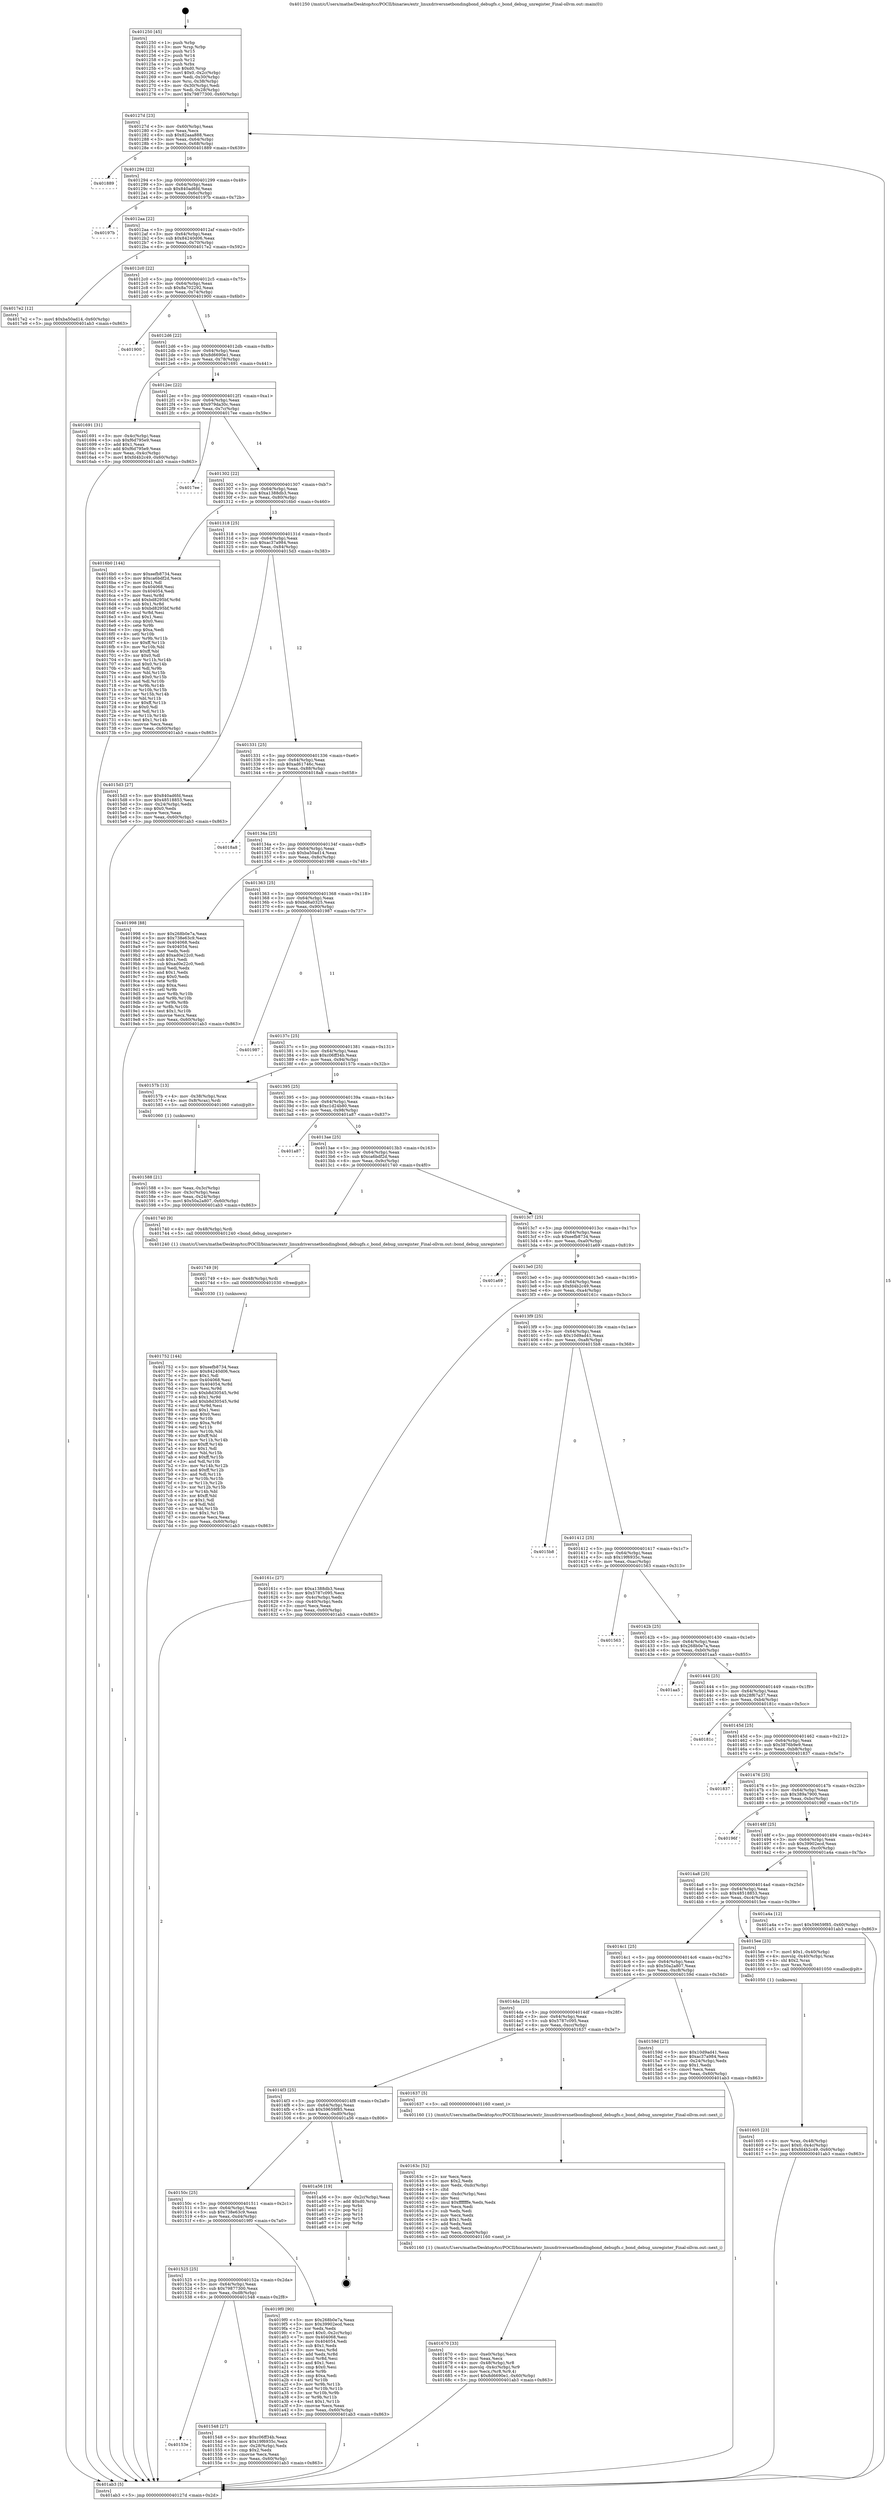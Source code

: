 digraph "0x401250" {
  label = "0x401250 (/mnt/c/Users/mathe/Desktop/tcc/POCII/binaries/extr_linuxdriversnetbondingbond_debugfs.c_bond_debug_unregister_Final-ollvm.out::main(0))"
  labelloc = "t"
  node[shape=record]

  Entry [label="",width=0.3,height=0.3,shape=circle,fillcolor=black,style=filled]
  "0x40127d" [label="{
     0x40127d [23]\l
     | [instrs]\l
     &nbsp;&nbsp;0x40127d \<+3\>: mov -0x60(%rbp),%eax\l
     &nbsp;&nbsp;0x401280 \<+2\>: mov %eax,%ecx\l
     &nbsp;&nbsp;0x401282 \<+6\>: sub $0x82aaa888,%ecx\l
     &nbsp;&nbsp;0x401288 \<+3\>: mov %eax,-0x64(%rbp)\l
     &nbsp;&nbsp;0x40128b \<+3\>: mov %ecx,-0x68(%rbp)\l
     &nbsp;&nbsp;0x40128e \<+6\>: je 0000000000401889 \<main+0x639\>\l
  }"]
  "0x401889" [label="{
     0x401889\l
  }", style=dashed]
  "0x401294" [label="{
     0x401294 [22]\l
     | [instrs]\l
     &nbsp;&nbsp;0x401294 \<+5\>: jmp 0000000000401299 \<main+0x49\>\l
     &nbsp;&nbsp;0x401299 \<+3\>: mov -0x64(%rbp),%eax\l
     &nbsp;&nbsp;0x40129c \<+5\>: sub $0x840ad6fd,%eax\l
     &nbsp;&nbsp;0x4012a1 \<+3\>: mov %eax,-0x6c(%rbp)\l
     &nbsp;&nbsp;0x4012a4 \<+6\>: je 000000000040197b \<main+0x72b\>\l
  }"]
  Exit [label="",width=0.3,height=0.3,shape=circle,fillcolor=black,style=filled,peripheries=2]
  "0x40197b" [label="{
     0x40197b\l
  }", style=dashed]
  "0x4012aa" [label="{
     0x4012aa [22]\l
     | [instrs]\l
     &nbsp;&nbsp;0x4012aa \<+5\>: jmp 00000000004012af \<main+0x5f\>\l
     &nbsp;&nbsp;0x4012af \<+3\>: mov -0x64(%rbp),%eax\l
     &nbsp;&nbsp;0x4012b2 \<+5\>: sub $0x84240d06,%eax\l
     &nbsp;&nbsp;0x4012b7 \<+3\>: mov %eax,-0x70(%rbp)\l
     &nbsp;&nbsp;0x4012ba \<+6\>: je 00000000004017e2 \<main+0x592\>\l
  }"]
  "0x401752" [label="{
     0x401752 [144]\l
     | [instrs]\l
     &nbsp;&nbsp;0x401752 \<+5\>: mov $0xeefb8734,%eax\l
     &nbsp;&nbsp;0x401757 \<+5\>: mov $0x84240d06,%ecx\l
     &nbsp;&nbsp;0x40175c \<+2\>: mov $0x1,%dl\l
     &nbsp;&nbsp;0x40175e \<+7\>: mov 0x404068,%esi\l
     &nbsp;&nbsp;0x401765 \<+8\>: mov 0x404054,%r8d\l
     &nbsp;&nbsp;0x40176d \<+3\>: mov %esi,%r9d\l
     &nbsp;&nbsp;0x401770 \<+7\>: sub $0xb8d30545,%r9d\l
     &nbsp;&nbsp;0x401777 \<+4\>: sub $0x1,%r9d\l
     &nbsp;&nbsp;0x40177b \<+7\>: add $0xb8d30545,%r9d\l
     &nbsp;&nbsp;0x401782 \<+4\>: imul %r9d,%esi\l
     &nbsp;&nbsp;0x401786 \<+3\>: and $0x1,%esi\l
     &nbsp;&nbsp;0x401789 \<+3\>: cmp $0x0,%esi\l
     &nbsp;&nbsp;0x40178c \<+4\>: sete %r10b\l
     &nbsp;&nbsp;0x401790 \<+4\>: cmp $0xa,%r8d\l
     &nbsp;&nbsp;0x401794 \<+4\>: setl %r11b\l
     &nbsp;&nbsp;0x401798 \<+3\>: mov %r10b,%bl\l
     &nbsp;&nbsp;0x40179b \<+3\>: xor $0xff,%bl\l
     &nbsp;&nbsp;0x40179e \<+3\>: mov %r11b,%r14b\l
     &nbsp;&nbsp;0x4017a1 \<+4\>: xor $0xff,%r14b\l
     &nbsp;&nbsp;0x4017a5 \<+3\>: xor $0x1,%dl\l
     &nbsp;&nbsp;0x4017a8 \<+3\>: mov %bl,%r15b\l
     &nbsp;&nbsp;0x4017ab \<+4\>: and $0xff,%r15b\l
     &nbsp;&nbsp;0x4017af \<+3\>: and %dl,%r10b\l
     &nbsp;&nbsp;0x4017b2 \<+3\>: mov %r14b,%r12b\l
     &nbsp;&nbsp;0x4017b5 \<+4\>: and $0xff,%r12b\l
     &nbsp;&nbsp;0x4017b9 \<+3\>: and %dl,%r11b\l
     &nbsp;&nbsp;0x4017bc \<+3\>: or %r10b,%r15b\l
     &nbsp;&nbsp;0x4017bf \<+3\>: or %r11b,%r12b\l
     &nbsp;&nbsp;0x4017c2 \<+3\>: xor %r12b,%r15b\l
     &nbsp;&nbsp;0x4017c5 \<+3\>: or %r14b,%bl\l
     &nbsp;&nbsp;0x4017c8 \<+3\>: xor $0xff,%bl\l
     &nbsp;&nbsp;0x4017cb \<+3\>: or $0x1,%dl\l
     &nbsp;&nbsp;0x4017ce \<+2\>: and %dl,%bl\l
     &nbsp;&nbsp;0x4017d0 \<+3\>: or %bl,%r15b\l
     &nbsp;&nbsp;0x4017d3 \<+4\>: test $0x1,%r15b\l
     &nbsp;&nbsp;0x4017d7 \<+3\>: cmovne %ecx,%eax\l
     &nbsp;&nbsp;0x4017da \<+3\>: mov %eax,-0x60(%rbp)\l
     &nbsp;&nbsp;0x4017dd \<+5\>: jmp 0000000000401ab3 \<main+0x863\>\l
  }"]
  "0x4017e2" [label="{
     0x4017e2 [12]\l
     | [instrs]\l
     &nbsp;&nbsp;0x4017e2 \<+7\>: movl $0xba50ad14,-0x60(%rbp)\l
     &nbsp;&nbsp;0x4017e9 \<+5\>: jmp 0000000000401ab3 \<main+0x863\>\l
  }"]
  "0x4012c0" [label="{
     0x4012c0 [22]\l
     | [instrs]\l
     &nbsp;&nbsp;0x4012c0 \<+5\>: jmp 00000000004012c5 \<main+0x75\>\l
     &nbsp;&nbsp;0x4012c5 \<+3\>: mov -0x64(%rbp),%eax\l
     &nbsp;&nbsp;0x4012c8 \<+5\>: sub $0x8a702292,%eax\l
     &nbsp;&nbsp;0x4012cd \<+3\>: mov %eax,-0x74(%rbp)\l
     &nbsp;&nbsp;0x4012d0 \<+6\>: je 0000000000401900 \<main+0x6b0\>\l
  }"]
  "0x401749" [label="{
     0x401749 [9]\l
     | [instrs]\l
     &nbsp;&nbsp;0x401749 \<+4\>: mov -0x48(%rbp),%rdi\l
     &nbsp;&nbsp;0x40174d \<+5\>: call 0000000000401030 \<free@plt\>\l
     | [calls]\l
     &nbsp;&nbsp;0x401030 \{1\} (unknown)\l
  }"]
  "0x401900" [label="{
     0x401900\l
  }", style=dashed]
  "0x4012d6" [label="{
     0x4012d6 [22]\l
     | [instrs]\l
     &nbsp;&nbsp;0x4012d6 \<+5\>: jmp 00000000004012db \<main+0x8b\>\l
     &nbsp;&nbsp;0x4012db \<+3\>: mov -0x64(%rbp),%eax\l
     &nbsp;&nbsp;0x4012de \<+5\>: sub $0x8d6690e1,%eax\l
     &nbsp;&nbsp;0x4012e3 \<+3\>: mov %eax,-0x78(%rbp)\l
     &nbsp;&nbsp;0x4012e6 \<+6\>: je 0000000000401691 \<main+0x441\>\l
  }"]
  "0x401670" [label="{
     0x401670 [33]\l
     | [instrs]\l
     &nbsp;&nbsp;0x401670 \<+6\>: mov -0xe0(%rbp),%ecx\l
     &nbsp;&nbsp;0x401676 \<+3\>: imul %eax,%ecx\l
     &nbsp;&nbsp;0x401679 \<+4\>: mov -0x48(%rbp),%r8\l
     &nbsp;&nbsp;0x40167d \<+4\>: movslq -0x4c(%rbp),%r9\l
     &nbsp;&nbsp;0x401681 \<+4\>: mov %ecx,(%r8,%r9,4)\l
     &nbsp;&nbsp;0x401685 \<+7\>: movl $0x8d6690e1,-0x60(%rbp)\l
     &nbsp;&nbsp;0x40168c \<+5\>: jmp 0000000000401ab3 \<main+0x863\>\l
  }"]
  "0x401691" [label="{
     0x401691 [31]\l
     | [instrs]\l
     &nbsp;&nbsp;0x401691 \<+3\>: mov -0x4c(%rbp),%eax\l
     &nbsp;&nbsp;0x401694 \<+5\>: sub $0xf6d795e9,%eax\l
     &nbsp;&nbsp;0x401699 \<+3\>: add $0x1,%eax\l
     &nbsp;&nbsp;0x40169c \<+5\>: add $0xf6d795e9,%eax\l
     &nbsp;&nbsp;0x4016a1 \<+3\>: mov %eax,-0x4c(%rbp)\l
     &nbsp;&nbsp;0x4016a4 \<+7\>: movl $0xfd4b2c49,-0x60(%rbp)\l
     &nbsp;&nbsp;0x4016ab \<+5\>: jmp 0000000000401ab3 \<main+0x863\>\l
  }"]
  "0x4012ec" [label="{
     0x4012ec [22]\l
     | [instrs]\l
     &nbsp;&nbsp;0x4012ec \<+5\>: jmp 00000000004012f1 \<main+0xa1\>\l
     &nbsp;&nbsp;0x4012f1 \<+3\>: mov -0x64(%rbp),%eax\l
     &nbsp;&nbsp;0x4012f4 \<+5\>: sub $0x979da30c,%eax\l
     &nbsp;&nbsp;0x4012f9 \<+3\>: mov %eax,-0x7c(%rbp)\l
     &nbsp;&nbsp;0x4012fc \<+6\>: je 00000000004017ee \<main+0x59e\>\l
  }"]
  "0x40163c" [label="{
     0x40163c [52]\l
     | [instrs]\l
     &nbsp;&nbsp;0x40163c \<+2\>: xor %ecx,%ecx\l
     &nbsp;&nbsp;0x40163e \<+5\>: mov $0x2,%edx\l
     &nbsp;&nbsp;0x401643 \<+6\>: mov %edx,-0xdc(%rbp)\l
     &nbsp;&nbsp;0x401649 \<+1\>: cltd\l
     &nbsp;&nbsp;0x40164a \<+6\>: mov -0xdc(%rbp),%esi\l
     &nbsp;&nbsp;0x401650 \<+2\>: idiv %esi\l
     &nbsp;&nbsp;0x401652 \<+6\>: imul $0xfffffffe,%edx,%edx\l
     &nbsp;&nbsp;0x401658 \<+2\>: mov %ecx,%edi\l
     &nbsp;&nbsp;0x40165a \<+2\>: sub %edx,%edi\l
     &nbsp;&nbsp;0x40165c \<+2\>: mov %ecx,%edx\l
     &nbsp;&nbsp;0x40165e \<+3\>: sub $0x1,%edx\l
     &nbsp;&nbsp;0x401661 \<+2\>: add %edx,%edi\l
     &nbsp;&nbsp;0x401663 \<+2\>: sub %edi,%ecx\l
     &nbsp;&nbsp;0x401665 \<+6\>: mov %ecx,-0xe0(%rbp)\l
     &nbsp;&nbsp;0x40166b \<+5\>: call 0000000000401160 \<next_i\>\l
     | [calls]\l
     &nbsp;&nbsp;0x401160 \{1\} (/mnt/c/Users/mathe/Desktop/tcc/POCII/binaries/extr_linuxdriversnetbondingbond_debugfs.c_bond_debug_unregister_Final-ollvm.out::next_i)\l
  }"]
  "0x4017ee" [label="{
     0x4017ee\l
  }", style=dashed]
  "0x401302" [label="{
     0x401302 [22]\l
     | [instrs]\l
     &nbsp;&nbsp;0x401302 \<+5\>: jmp 0000000000401307 \<main+0xb7\>\l
     &nbsp;&nbsp;0x401307 \<+3\>: mov -0x64(%rbp),%eax\l
     &nbsp;&nbsp;0x40130a \<+5\>: sub $0xa1388db3,%eax\l
     &nbsp;&nbsp;0x40130f \<+3\>: mov %eax,-0x80(%rbp)\l
     &nbsp;&nbsp;0x401312 \<+6\>: je 00000000004016b0 \<main+0x460\>\l
  }"]
  "0x401605" [label="{
     0x401605 [23]\l
     | [instrs]\l
     &nbsp;&nbsp;0x401605 \<+4\>: mov %rax,-0x48(%rbp)\l
     &nbsp;&nbsp;0x401609 \<+7\>: movl $0x0,-0x4c(%rbp)\l
     &nbsp;&nbsp;0x401610 \<+7\>: movl $0xfd4b2c49,-0x60(%rbp)\l
     &nbsp;&nbsp;0x401617 \<+5\>: jmp 0000000000401ab3 \<main+0x863\>\l
  }"]
  "0x4016b0" [label="{
     0x4016b0 [144]\l
     | [instrs]\l
     &nbsp;&nbsp;0x4016b0 \<+5\>: mov $0xeefb8734,%eax\l
     &nbsp;&nbsp;0x4016b5 \<+5\>: mov $0xca6bdf2d,%ecx\l
     &nbsp;&nbsp;0x4016ba \<+2\>: mov $0x1,%dl\l
     &nbsp;&nbsp;0x4016bc \<+7\>: mov 0x404068,%esi\l
     &nbsp;&nbsp;0x4016c3 \<+7\>: mov 0x404054,%edi\l
     &nbsp;&nbsp;0x4016ca \<+3\>: mov %esi,%r8d\l
     &nbsp;&nbsp;0x4016cd \<+7\>: add $0xbd8295bf,%r8d\l
     &nbsp;&nbsp;0x4016d4 \<+4\>: sub $0x1,%r8d\l
     &nbsp;&nbsp;0x4016d8 \<+7\>: sub $0xbd8295bf,%r8d\l
     &nbsp;&nbsp;0x4016df \<+4\>: imul %r8d,%esi\l
     &nbsp;&nbsp;0x4016e3 \<+3\>: and $0x1,%esi\l
     &nbsp;&nbsp;0x4016e6 \<+3\>: cmp $0x0,%esi\l
     &nbsp;&nbsp;0x4016e9 \<+4\>: sete %r9b\l
     &nbsp;&nbsp;0x4016ed \<+3\>: cmp $0xa,%edi\l
     &nbsp;&nbsp;0x4016f0 \<+4\>: setl %r10b\l
     &nbsp;&nbsp;0x4016f4 \<+3\>: mov %r9b,%r11b\l
     &nbsp;&nbsp;0x4016f7 \<+4\>: xor $0xff,%r11b\l
     &nbsp;&nbsp;0x4016fb \<+3\>: mov %r10b,%bl\l
     &nbsp;&nbsp;0x4016fe \<+3\>: xor $0xff,%bl\l
     &nbsp;&nbsp;0x401701 \<+3\>: xor $0x0,%dl\l
     &nbsp;&nbsp;0x401704 \<+3\>: mov %r11b,%r14b\l
     &nbsp;&nbsp;0x401707 \<+4\>: and $0x0,%r14b\l
     &nbsp;&nbsp;0x40170b \<+3\>: and %dl,%r9b\l
     &nbsp;&nbsp;0x40170e \<+3\>: mov %bl,%r15b\l
     &nbsp;&nbsp;0x401711 \<+4\>: and $0x0,%r15b\l
     &nbsp;&nbsp;0x401715 \<+3\>: and %dl,%r10b\l
     &nbsp;&nbsp;0x401718 \<+3\>: or %r9b,%r14b\l
     &nbsp;&nbsp;0x40171b \<+3\>: or %r10b,%r15b\l
     &nbsp;&nbsp;0x40171e \<+3\>: xor %r15b,%r14b\l
     &nbsp;&nbsp;0x401721 \<+3\>: or %bl,%r11b\l
     &nbsp;&nbsp;0x401724 \<+4\>: xor $0xff,%r11b\l
     &nbsp;&nbsp;0x401728 \<+3\>: or $0x0,%dl\l
     &nbsp;&nbsp;0x40172b \<+3\>: and %dl,%r11b\l
     &nbsp;&nbsp;0x40172e \<+3\>: or %r11b,%r14b\l
     &nbsp;&nbsp;0x401731 \<+4\>: test $0x1,%r14b\l
     &nbsp;&nbsp;0x401735 \<+3\>: cmovne %ecx,%eax\l
     &nbsp;&nbsp;0x401738 \<+3\>: mov %eax,-0x60(%rbp)\l
     &nbsp;&nbsp;0x40173b \<+5\>: jmp 0000000000401ab3 \<main+0x863\>\l
  }"]
  "0x401318" [label="{
     0x401318 [25]\l
     | [instrs]\l
     &nbsp;&nbsp;0x401318 \<+5\>: jmp 000000000040131d \<main+0xcd\>\l
     &nbsp;&nbsp;0x40131d \<+3\>: mov -0x64(%rbp),%eax\l
     &nbsp;&nbsp;0x401320 \<+5\>: sub $0xac37a984,%eax\l
     &nbsp;&nbsp;0x401325 \<+6\>: mov %eax,-0x84(%rbp)\l
     &nbsp;&nbsp;0x40132b \<+6\>: je 00000000004015d3 \<main+0x383\>\l
  }"]
  "0x401588" [label="{
     0x401588 [21]\l
     | [instrs]\l
     &nbsp;&nbsp;0x401588 \<+3\>: mov %eax,-0x3c(%rbp)\l
     &nbsp;&nbsp;0x40158b \<+3\>: mov -0x3c(%rbp),%eax\l
     &nbsp;&nbsp;0x40158e \<+3\>: mov %eax,-0x24(%rbp)\l
     &nbsp;&nbsp;0x401591 \<+7\>: movl $0x50a2a807,-0x60(%rbp)\l
     &nbsp;&nbsp;0x401598 \<+5\>: jmp 0000000000401ab3 \<main+0x863\>\l
  }"]
  "0x4015d3" [label="{
     0x4015d3 [27]\l
     | [instrs]\l
     &nbsp;&nbsp;0x4015d3 \<+5\>: mov $0x840ad6fd,%eax\l
     &nbsp;&nbsp;0x4015d8 \<+5\>: mov $0x48518853,%ecx\l
     &nbsp;&nbsp;0x4015dd \<+3\>: mov -0x24(%rbp),%edx\l
     &nbsp;&nbsp;0x4015e0 \<+3\>: cmp $0x0,%edx\l
     &nbsp;&nbsp;0x4015e3 \<+3\>: cmove %ecx,%eax\l
     &nbsp;&nbsp;0x4015e6 \<+3\>: mov %eax,-0x60(%rbp)\l
     &nbsp;&nbsp;0x4015e9 \<+5\>: jmp 0000000000401ab3 \<main+0x863\>\l
  }"]
  "0x401331" [label="{
     0x401331 [25]\l
     | [instrs]\l
     &nbsp;&nbsp;0x401331 \<+5\>: jmp 0000000000401336 \<main+0xe6\>\l
     &nbsp;&nbsp;0x401336 \<+3\>: mov -0x64(%rbp),%eax\l
     &nbsp;&nbsp;0x401339 \<+5\>: sub $0xad61746c,%eax\l
     &nbsp;&nbsp;0x40133e \<+6\>: mov %eax,-0x88(%rbp)\l
     &nbsp;&nbsp;0x401344 \<+6\>: je 00000000004018a8 \<main+0x658\>\l
  }"]
  "0x401250" [label="{
     0x401250 [45]\l
     | [instrs]\l
     &nbsp;&nbsp;0x401250 \<+1\>: push %rbp\l
     &nbsp;&nbsp;0x401251 \<+3\>: mov %rsp,%rbp\l
     &nbsp;&nbsp;0x401254 \<+2\>: push %r15\l
     &nbsp;&nbsp;0x401256 \<+2\>: push %r14\l
     &nbsp;&nbsp;0x401258 \<+2\>: push %r12\l
     &nbsp;&nbsp;0x40125a \<+1\>: push %rbx\l
     &nbsp;&nbsp;0x40125b \<+7\>: sub $0xd0,%rsp\l
     &nbsp;&nbsp;0x401262 \<+7\>: movl $0x0,-0x2c(%rbp)\l
     &nbsp;&nbsp;0x401269 \<+3\>: mov %edi,-0x30(%rbp)\l
     &nbsp;&nbsp;0x40126c \<+4\>: mov %rsi,-0x38(%rbp)\l
     &nbsp;&nbsp;0x401270 \<+3\>: mov -0x30(%rbp),%edi\l
     &nbsp;&nbsp;0x401273 \<+3\>: mov %edi,-0x28(%rbp)\l
     &nbsp;&nbsp;0x401276 \<+7\>: movl $0x79877300,-0x60(%rbp)\l
  }"]
  "0x4018a8" [label="{
     0x4018a8\l
  }", style=dashed]
  "0x40134a" [label="{
     0x40134a [25]\l
     | [instrs]\l
     &nbsp;&nbsp;0x40134a \<+5\>: jmp 000000000040134f \<main+0xff\>\l
     &nbsp;&nbsp;0x40134f \<+3\>: mov -0x64(%rbp),%eax\l
     &nbsp;&nbsp;0x401352 \<+5\>: sub $0xba50ad14,%eax\l
     &nbsp;&nbsp;0x401357 \<+6\>: mov %eax,-0x8c(%rbp)\l
     &nbsp;&nbsp;0x40135d \<+6\>: je 0000000000401998 \<main+0x748\>\l
  }"]
  "0x401ab3" [label="{
     0x401ab3 [5]\l
     | [instrs]\l
     &nbsp;&nbsp;0x401ab3 \<+5\>: jmp 000000000040127d \<main+0x2d\>\l
  }"]
  "0x401998" [label="{
     0x401998 [88]\l
     | [instrs]\l
     &nbsp;&nbsp;0x401998 \<+5\>: mov $0x268b0e7a,%eax\l
     &nbsp;&nbsp;0x40199d \<+5\>: mov $0x738e63c9,%ecx\l
     &nbsp;&nbsp;0x4019a2 \<+7\>: mov 0x404068,%edx\l
     &nbsp;&nbsp;0x4019a9 \<+7\>: mov 0x404054,%esi\l
     &nbsp;&nbsp;0x4019b0 \<+2\>: mov %edx,%edi\l
     &nbsp;&nbsp;0x4019b2 \<+6\>: add $0xad0e22c0,%edi\l
     &nbsp;&nbsp;0x4019b8 \<+3\>: sub $0x1,%edi\l
     &nbsp;&nbsp;0x4019bb \<+6\>: sub $0xad0e22c0,%edi\l
     &nbsp;&nbsp;0x4019c1 \<+3\>: imul %edi,%edx\l
     &nbsp;&nbsp;0x4019c4 \<+3\>: and $0x1,%edx\l
     &nbsp;&nbsp;0x4019c7 \<+3\>: cmp $0x0,%edx\l
     &nbsp;&nbsp;0x4019ca \<+4\>: sete %r8b\l
     &nbsp;&nbsp;0x4019ce \<+3\>: cmp $0xa,%esi\l
     &nbsp;&nbsp;0x4019d1 \<+4\>: setl %r9b\l
     &nbsp;&nbsp;0x4019d5 \<+3\>: mov %r8b,%r10b\l
     &nbsp;&nbsp;0x4019d8 \<+3\>: and %r9b,%r10b\l
     &nbsp;&nbsp;0x4019db \<+3\>: xor %r9b,%r8b\l
     &nbsp;&nbsp;0x4019de \<+3\>: or %r8b,%r10b\l
     &nbsp;&nbsp;0x4019e1 \<+4\>: test $0x1,%r10b\l
     &nbsp;&nbsp;0x4019e5 \<+3\>: cmovne %ecx,%eax\l
     &nbsp;&nbsp;0x4019e8 \<+3\>: mov %eax,-0x60(%rbp)\l
     &nbsp;&nbsp;0x4019eb \<+5\>: jmp 0000000000401ab3 \<main+0x863\>\l
  }"]
  "0x401363" [label="{
     0x401363 [25]\l
     | [instrs]\l
     &nbsp;&nbsp;0x401363 \<+5\>: jmp 0000000000401368 \<main+0x118\>\l
     &nbsp;&nbsp;0x401368 \<+3\>: mov -0x64(%rbp),%eax\l
     &nbsp;&nbsp;0x40136b \<+5\>: sub $0xbd6a0325,%eax\l
     &nbsp;&nbsp;0x401370 \<+6\>: mov %eax,-0x90(%rbp)\l
     &nbsp;&nbsp;0x401376 \<+6\>: je 0000000000401987 \<main+0x737\>\l
  }"]
  "0x40153e" [label="{
     0x40153e\l
  }", style=dashed]
  "0x401987" [label="{
     0x401987\l
  }", style=dashed]
  "0x40137c" [label="{
     0x40137c [25]\l
     | [instrs]\l
     &nbsp;&nbsp;0x40137c \<+5\>: jmp 0000000000401381 \<main+0x131\>\l
     &nbsp;&nbsp;0x401381 \<+3\>: mov -0x64(%rbp),%eax\l
     &nbsp;&nbsp;0x401384 \<+5\>: sub $0xc06ff34b,%eax\l
     &nbsp;&nbsp;0x401389 \<+6\>: mov %eax,-0x94(%rbp)\l
     &nbsp;&nbsp;0x40138f \<+6\>: je 000000000040157b \<main+0x32b\>\l
  }"]
  "0x401548" [label="{
     0x401548 [27]\l
     | [instrs]\l
     &nbsp;&nbsp;0x401548 \<+5\>: mov $0xc06ff34b,%eax\l
     &nbsp;&nbsp;0x40154d \<+5\>: mov $0x19f6935c,%ecx\l
     &nbsp;&nbsp;0x401552 \<+3\>: mov -0x28(%rbp),%edx\l
     &nbsp;&nbsp;0x401555 \<+3\>: cmp $0x2,%edx\l
     &nbsp;&nbsp;0x401558 \<+3\>: cmovne %ecx,%eax\l
     &nbsp;&nbsp;0x40155b \<+3\>: mov %eax,-0x60(%rbp)\l
     &nbsp;&nbsp;0x40155e \<+5\>: jmp 0000000000401ab3 \<main+0x863\>\l
  }"]
  "0x40157b" [label="{
     0x40157b [13]\l
     | [instrs]\l
     &nbsp;&nbsp;0x40157b \<+4\>: mov -0x38(%rbp),%rax\l
     &nbsp;&nbsp;0x40157f \<+4\>: mov 0x8(%rax),%rdi\l
     &nbsp;&nbsp;0x401583 \<+5\>: call 0000000000401060 \<atoi@plt\>\l
     | [calls]\l
     &nbsp;&nbsp;0x401060 \{1\} (unknown)\l
  }"]
  "0x401395" [label="{
     0x401395 [25]\l
     | [instrs]\l
     &nbsp;&nbsp;0x401395 \<+5\>: jmp 000000000040139a \<main+0x14a\>\l
     &nbsp;&nbsp;0x40139a \<+3\>: mov -0x64(%rbp),%eax\l
     &nbsp;&nbsp;0x40139d \<+5\>: sub $0xc1d24b80,%eax\l
     &nbsp;&nbsp;0x4013a2 \<+6\>: mov %eax,-0x98(%rbp)\l
     &nbsp;&nbsp;0x4013a8 \<+6\>: je 0000000000401a87 \<main+0x837\>\l
  }"]
  "0x401525" [label="{
     0x401525 [25]\l
     | [instrs]\l
     &nbsp;&nbsp;0x401525 \<+5\>: jmp 000000000040152a \<main+0x2da\>\l
     &nbsp;&nbsp;0x40152a \<+3\>: mov -0x64(%rbp),%eax\l
     &nbsp;&nbsp;0x40152d \<+5\>: sub $0x79877300,%eax\l
     &nbsp;&nbsp;0x401532 \<+6\>: mov %eax,-0xd8(%rbp)\l
     &nbsp;&nbsp;0x401538 \<+6\>: je 0000000000401548 \<main+0x2f8\>\l
  }"]
  "0x401a87" [label="{
     0x401a87\l
  }", style=dashed]
  "0x4013ae" [label="{
     0x4013ae [25]\l
     | [instrs]\l
     &nbsp;&nbsp;0x4013ae \<+5\>: jmp 00000000004013b3 \<main+0x163\>\l
     &nbsp;&nbsp;0x4013b3 \<+3\>: mov -0x64(%rbp),%eax\l
     &nbsp;&nbsp;0x4013b6 \<+5\>: sub $0xca6bdf2d,%eax\l
     &nbsp;&nbsp;0x4013bb \<+6\>: mov %eax,-0x9c(%rbp)\l
     &nbsp;&nbsp;0x4013c1 \<+6\>: je 0000000000401740 \<main+0x4f0\>\l
  }"]
  "0x4019f0" [label="{
     0x4019f0 [90]\l
     | [instrs]\l
     &nbsp;&nbsp;0x4019f0 \<+5\>: mov $0x268b0e7a,%eax\l
     &nbsp;&nbsp;0x4019f5 \<+5\>: mov $0x39902ecd,%ecx\l
     &nbsp;&nbsp;0x4019fa \<+2\>: xor %edx,%edx\l
     &nbsp;&nbsp;0x4019fc \<+7\>: movl $0x0,-0x2c(%rbp)\l
     &nbsp;&nbsp;0x401a03 \<+7\>: mov 0x404068,%esi\l
     &nbsp;&nbsp;0x401a0a \<+7\>: mov 0x404054,%edi\l
     &nbsp;&nbsp;0x401a11 \<+3\>: sub $0x1,%edx\l
     &nbsp;&nbsp;0x401a14 \<+3\>: mov %esi,%r8d\l
     &nbsp;&nbsp;0x401a17 \<+3\>: add %edx,%r8d\l
     &nbsp;&nbsp;0x401a1a \<+4\>: imul %r8d,%esi\l
     &nbsp;&nbsp;0x401a1e \<+3\>: and $0x1,%esi\l
     &nbsp;&nbsp;0x401a21 \<+3\>: cmp $0x0,%esi\l
     &nbsp;&nbsp;0x401a24 \<+4\>: sete %r9b\l
     &nbsp;&nbsp;0x401a28 \<+3\>: cmp $0xa,%edi\l
     &nbsp;&nbsp;0x401a2b \<+4\>: setl %r10b\l
     &nbsp;&nbsp;0x401a2f \<+3\>: mov %r9b,%r11b\l
     &nbsp;&nbsp;0x401a32 \<+3\>: and %r10b,%r11b\l
     &nbsp;&nbsp;0x401a35 \<+3\>: xor %r10b,%r9b\l
     &nbsp;&nbsp;0x401a38 \<+3\>: or %r9b,%r11b\l
     &nbsp;&nbsp;0x401a3b \<+4\>: test $0x1,%r11b\l
     &nbsp;&nbsp;0x401a3f \<+3\>: cmovne %ecx,%eax\l
     &nbsp;&nbsp;0x401a42 \<+3\>: mov %eax,-0x60(%rbp)\l
     &nbsp;&nbsp;0x401a45 \<+5\>: jmp 0000000000401ab3 \<main+0x863\>\l
  }"]
  "0x401740" [label="{
     0x401740 [9]\l
     | [instrs]\l
     &nbsp;&nbsp;0x401740 \<+4\>: mov -0x48(%rbp),%rdi\l
     &nbsp;&nbsp;0x401744 \<+5\>: call 0000000000401240 \<bond_debug_unregister\>\l
     | [calls]\l
     &nbsp;&nbsp;0x401240 \{1\} (/mnt/c/Users/mathe/Desktop/tcc/POCII/binaries/extr_linuxdriversnetbondingbond_debugfs.c_bond_debug_unregister_Final-ollvm.out::bond_debug_unregister)\l
  }"]
  "0x4013c7" [label="{
     0x4013c7 [25]\l
     | [instrs]\l
     &nbsp;&nbsp;0x4013c7 \<+5\>: jmp 00000000004013cc \<main+0x17c\>\l
     &nbsp;&nbsp;0x4013cc \<+3\>: mov -0x64(%rbp),%eax\l
     &nbsp;&nbsp;0x4013cf \<+5\>: sub $0xeefb8734,%eax\l
     &nbsp;&nbsp;0x4013d4 \<+6\>: mov %eax,-0xa0(%rbp)\l
     &nbsp;&nbsp;0x4013da \<+6\>: je 0000000000401a69 \<main+0x819\>\l
  }"]
  "0x40150c" [label="{
     0x40150c [25]\l
     | [instrs]\l
     &nbsp;&nbsp;0x40150c \<+5\>: jmp 0000000000401511 \<main+0x2c1\>\l
     &nbsp;&nbsp;0x401511 \<+3\>: mov -0x64(%rbp),%eax\l
     &nbsp;&nbsp;0x401514 \<+5\>: sub $0x738e63c9,%eax\l
     &nbsp;&nbsp;0x401519 \<+6\>: mov %eax,-0xd4(%rbp)\l
     &nbsp;&nbsp;0x40151f \<+6\>: je 00000000004019f0 \<main+0x7a0\>\l
  }"]
  "0x401a69" [label="{
     0x401a69\l
  }", style=dashed]
  "0x4013e0" [label="{
     0x4013e0 [25]\l
     | [instrs]\l
     &nbsp;&nbsp;0x4013e0 \<+5\>: jmp 00000000004013e5 \<main+0x195\>\l
     &nbsp;&nbsp;0x4013e5 \<+3\>: mov -0x64(%rbp),%eax\l
     &nbsp;&nbsp;0x4013e8 \<+5\>: sub $0xfd4b2c49,%eax\l
     &nbsp;&nbsp;0x4013ed \<+6\>: mov %eax,-0xa4(%rbp)\l
     &nbsp;&nbsp;0x4013f3 \<+6\>: je 000000000040161c \<main+0x3cc\>\l
  }"]
  "0x401a56" [label="{
     0x401a56 [19]\l
     | [instrs]\l
     &nbsp;&nbsp;0x401a56 \<+3\>: mov -0x2c(%rbp),%eax\l
     &nbsp;&nbsp;0x401a59 \<+7\>: add $0xd0,%rsp\l
     &nbsp;&nbsp;0x401a60 \<+1\>: pop %rbx\l
     &nbsp;&nbsp;0x401a61 \<+2\>: pop %r12\l
     &nbsp;&nbsp;0x401a63 \<+2\>: pop %r14\l
     &nbsp;&nbsp;0x401a65 \<+2\>: pop %r15\l
     &nbsp;&nbsp;0x401a67 \<+1\>: pop %rbp\l
     &nbsp;&nbsp;0x401a68 \<+1\>: ret\l
  }"]
  "0x40161c" [label="{
     0x40161c [27]\l
     | [instrs]\l
     &nbsp;&nbsp;0x40161c \<+5\>: mov $0xa1388db3,%eax\l
     &nbsp;&nbsp;0x401621 \<+5\>: mov $0x5787c095,%ecx\l
     &nbsp;&nbsp;0x401626 \<+3\>: mov -0x4c(%rbp),%edx\l
     &nbsp;&nbsp;0x401629 \<+3\>: cmp -0x40(%rbp),%edx\l
     &nbsp;&nbsp;0x40162c \<+3\>: cmovl %ecx,%eax\l
     &nbsp;&nbsp;0x40162f \<+3\>: mov %eax,-0x60(%rbp)\l
     &nbsp;&nbsp;0x401632 \<+5\>: jmp 0000000000401ab3 \<main+0x863\>\l
  }"]
  "0x4013f9" [label="{
     0x4013f9 [25]\l
     | [instrs]\l
     &nbsp;&nbsp;0x4013f9 \<+5\>: jmp 00000000004013fe \<main+0x1ae\>\l
     &nbsp;&nbsp;0x4013fe \<+3\>: mov -0x64(%rbp),%eax\l
     &nbsp;&nbsp;0x401401 \<+5\>: sub $0x10d9ad41,%eax\l
     &nbsp;&nbsp;0x401406 \<+6\>: mov %eax,-0xa8(%rbp)\l
     &nbsp;&nbsp;0x40140c \<+6\>: je 00000000004015b8 \<main+0x368\>\l
  }"]
  "0x4014f3" [label="{
     0x4014f3 [25]\l
     | [instrs]\l
     &nbsp;&nbsp;0x4014f3 \<+5\>: jmp 00000000004014f8 \<main+0x2a8\>\l
     &nbsp;&nbsp;0x4014f8 \<+3\>: mov -0x64(%rbp),%eax\l
     &nbsp;&nbsp;0x4014fb \<+5\>: sub $0x59659f85,%eax\l
     &nbsp;&nbsp;0x401500 \<+6\>: mov %eax,-0xd0(%rbp)\l
     &nbsp;&nbsp;0x401506 \<+6\>: je 0000000000401a56 \<main+0x806\>\l
  }"]
  "0x4015b8" [label="{
     0x4015b8\l
  }", style=dashed]
  "0x401412" [label="{
     0x401412 [25]\l
     | [instrs]\l
     &nbsp;&nbsp;0x401412 \<+5\>: jmp 0000000000401417 \<main+0x1c7\>\l
     &nbsp;&nbsp;0x401417 \<+3\>: mov -0x64(%rbp),%eax\l
     &nbsp;&nbsp;0x40141a \<+5\>: sub $0x19f6935c,%eax\l
     &nbsp;&nbsp;0x40141f \<+6\>: mov %eax,-0xac(%rbp)\l
     &nbsp;&nbsp;0x401425 \<+6\>: je 0000000000401563 \<main+0x313\>\l
  }"]
  "0x401637" [label="{
     0x401637 [5]\l
     | [instrs]\l
     &nbsp;&nbsp;0x401637 \<+5\>: call 0000000000401160 \<next_i\>\l
     | [calls]\l
     &nbsp;&nbsp;0x401160 \{1\} (/mnt/c/Users/mathe/Desktop/tcc/POCII/binaries/extr_linuxdriversnetbondingbond_debugfs.c_bond_debug_unregister_Final-ollvm.out::next_i)\l
  }"]
  "0x401563" [label="{
     0x401563\l
  }", style=dashed]
  "0x40142b" [label="{
     0x40142b [25]\l
     | [instrs]\l
     &nbsp;&nbsp;0x40142b \<+5\>: jmp 0000000000401430 \<main+0x1e0\>\l
     &nbsp;&nbsp;0x401430 \<+3\>: mov -0x64(%rbp),%eax\l
     &nbsp;&nbsp;0x401433 \<+5\>: sub $0x268b0e7a,%eax\l
     &nbsp;&nbsp;0x401438 \<+6\>: mov %eax,-0xb0(%rbp)\l
     &nbsp;&nbsp;0x40143e \<+6\>: je 0000000000401aa5 \<main+0x855\>\l
  }"]
  "0x4014da" [label="{
     0x4014da [25]\l
     | [instrs]\l
     &nbsp;&nbsp;0x4014da \<+5\>: jmp 00000000004014df \<main+0x28f\>\l
     &nbsp;&nbsp;0x4014df \<+3\>: mov -0x64(%rbp),%eax\l
     &nbsp;&nbsp;0x4014e2 \<+5\>: sub $0x5787c095,%eax\l
     &nbsp;&nbsp;0x4014e7 \<+6\>: mov %eax,-0xcc(%rbp)\l
     &nbsp;&nbsp;0x4014ed \<+6\>: je 0000000000401637 \<main+0x3e7\>\l
  }"]
  "0x401aa5" [label="{
     0x401aa5\l
  }", style=dashed]
  "0x401444" [label="{
     0x401444 [25]\l
     | [instrs]\l
     &nbsp;&nbsp;0x401444 \<+5\>: jmp 0000000000401449 \<main+0x1f9\>\l
     &nbsp;&nbsp;0x401449 \<+3\>: mov -0x64(%rbp),%eax\l
     &nbsp;&nbsp;0x40144c \<+5\>: sub $0x28f67a37,%eax\l
     &nbsp;&nbsp;0x401451 \<+6\>: mov %eax,-0xb4(%rbp)\l
     &nbsp;&nbsp;0x401457 \<+6\>: je 000000000040181c \<main+0x5cc\>\l
  }"]
  "0x40159d" [label="{
     0x40159d [27]\l
     | [instrs]\l
     &nbsp;&nbsp;0x40159d \<+5\>: mov $0x10d9ad41,%eax\l
     &nbsp;&nbsp;0x4015a2 \<+5\>: mov $0xac37a984,%ecx\l
     &nbsp;&nbsp;0x4015a7 \<+3\>: mov -0x24(%rbp),%edx\l
     &nbsp;&nbsp;0x4015aa \<+3\>: cmp $0x1,%edx\l
     &nbsp;&nbsp;0x4015ad \<+3\>: cmovl %ecx,%eax\l
     &nbsp;&nbsp;0x4015b0 \<+3\>: mov %eax,-0x60(%rbp)\l
     &nbsp;&nbsp;0x4015b3 \<+5\>: jmp 0000000000401ab3 \<main+0x863\>\l
  }"]
  "0x40181c" [label="{
     0x40181c\l
  }", style=dashed]
  "0x40145d" [label="{
     0x40145d [25]\l
     | [instrs]\l
     &nbsp;&nbsp;0x40145d \<+5\>: jmp 0000000000401462 \<main+0x212\>\l
     &nbsp;&nbsp;0x401462 \<+3\>: mov -0x64(%rbp),%eax\l
     &nbsp;&nbsp;0x401465 \<+5\>: sub $0x3876b9e9,%eax\l
     &nbsp;&nbsp;0x40146a \<+6\>: mov %eax,-0xb8(%rbp)\l
     &nbsp;&nbsp;0x401470 \<+6\>: je 0000000000401837 \<main+0x5e7\>\l
  }"]
  "0x4014c1" [label="{
     0x4014c1 [25]\l
     | [instrs]\l
     &nbsp;&nbsp;0x4014c1 \<+5\>: jmp 00000000004014c6 \<main+0x276\>\l
     &nbsp;&nbsp;0x4014c6 \<+3\>: mov -0x64(%rbp),%eax\l
     &nbsp;&nbsp;0x4014c9 \<+5\>: sub $0x50a2a807,%eax\l
     &nbsp;&nbsp;0x4014ce \<+6\>: mov %eax,-0xc8(%rbp)\l
     &nbsp;&nbsp;0x4014d4 \<+6\>: je 000000000040159d \<main+0x34d\>\l
  }"]
  "0x401837" [label="{
     0x401837\l
  }", style=dashed]
  "0x401476" [label="{
     0x401476 [25]\l
     | [instrs]\l
     &nbsp;&nbsp;0x401476 \<+5\>: jmp 000000000040147b \<main+0x22b\>\l
     &nbsp;&nbsp;0x40147b \<+3\>: mov -0x64(%rbp),%eax\l
     &nbsp;&nbsp;0x40147e \<+5\>: sub $0x389a7900,%eax\l
     &nbsp;&nbsp;0x401483 \<+6\>: mov %eax,-0xbc(%rbp)\l
     &nbsp;&nbsp;0x401489 \<+6\>: je 000000000040196f \<main+0x71f\>\l
  }"]
  "0x4015ee" [label="{
     0x4015ee [23]\l
     | [instrs]\l
     &nbsp;&nbsp;0x4015ee \<+7\>: movl $0x1,-0x40(%rbp)\l
     &nbsp;&nbsp;0x4015f5 \<+4\>: movslq -0x40(%rbp),%rax\l
     &nbsp;&nbsp;0x4015f9 \<+4\>: shl $0x2,%rax\l
     &nbsp;&nbsp;0x4015fd \<+3\>: mov %rax,%rdi\l
     &nbsp;&nbsp;0x401600 \<+5\>: call 0000000000401050 \<malloc@plt\>\l
     | [calls]\l
     &nbsp;&nbsp;0x401050 \{1\} (unknown)\l
  }"]
  "0x40196f" [label="{
     0x40196f\l
  }", style=dashed]
  "0x40148f" [label="{
     0x40148f [25]\l
     | [instrs]\l
     &nbsp;&nbsp;0x40148f \<+5\>: jmp 0000000000401494 \<main+0x244\>\l
     &nbsp;&nbsp;0x401494 \<+3\>: mov -0x64(%rbp),%eax\l
     &nbsp;&nbsp;0x401497 \<+5\>: sub $0x39902ecd,%eax\l
     &nbsp;&nbsp;0x40149c \<+6\>: mov %eax,-0xc0(%rbp)\l
     &nbsp;&nbsp;0x4014a2 \<+6\>: je 0000000000401a4a \<main+0x7fa\>\l
  }"]
  "0x4014a8" [label="{
     0x4014a8 [25]\l
     | [instrs]\l
     &nbsp;&nbsp;0x4014a8 \<+5\>: jmp 00000000004014ad \<main+0x25d\>\l
     &nbsp;&nbsp;0x4014ad \<+3\>: mov -0x64(%rbp),%eax\l
     &nbsp;&nbsp;0x4014b0 \<+5\>: sub $0x48518853,%eax\l
     &nbsp;&nbsp;0x4014b5 \<+6\>: mov %eax,-0xc4(%rbp)\l
     &nbsp;&nbsp;0x4014bb \<+6\>: je 00000000004015ee \<main+0x39e\>\l
  }"]
  "0x401a4a" [label="{
     0x401a4a [12]\l
     | [instrs]\l
     &nbsp;&nbsp;0x401a4a \<+7\>: movl $0x59659f85,-0x60(%rbp)\l
     &nbsp;&nbsp;0x401a51 \<+5\>: jmp 0000000000401ab3 \<main+0x863\>\l
  }"]
  Entry -> "0x401250" [label=" 1"]
  "0x40127d" -> "0x401889" [label=" 0"]
  "0x40127d" -> "0x401294" [label=" 16"]
  "0x401a56" -> Exit [label=" 1"]
  "0x401294" -> "0x40197b" [label=" 0"]
  "0x401294" -> "0x4012aa" [label=" 16"]
  "0x401a4a" -> "0x401ab3" [label=" 1"]
  "0x4012aa" -> "0x4017e2" [label=" 1"]
  "0x4012aa" -> "0x4012c0" [label=" 15"]
  "0x4019f0" -> "0x401ab3" [label=" 1"]
  "0x4012c0" -> "0x401900" [label=" 0"]
  "0x4012c0" -> "0x4012d6" [label=" 15"]
  "0x401998" -> "0x401ab3" [label=" 1"]
  "0x4012d6" -> "0x401691" [label=" 1"]
  "0x4012d6" -> "0x4012ec" [label=" 14"]
  "0x4017e2" -> "0x401ab3" [label=" 1"]
  "0x4012ec" -> "0x4017ee" [label=" 0"]
  "0x4012ec" -> "0x401302" [label=" 14"]
  "0x401752" -> "0x401ab3" [label=" 1"]
  "0x401302" -> "0x4016b0" [label=" 1"]
  "0x401302" -> "0x401318" [label=" 13"]
  "0x401749" -> "0x401752" [label=" 1"]
  "0x401318" -> "0x4015d3" [label=" 1"]
  "0x401318" -> "0x401331" [label=" 12"]
  "0x401740" -> "0x401749" [label=" 1"]
  "0x401331" -> "0x4018a8" [label=" 0"]
  "0x401331" -> "0x40134a" [label=" 12"]
  "0x4016b0" -> "0x401ab3" [label=" 1"]
  "0x40134a" -> "0x401998" [label=" 1"]
  "0x40134a" -> "0x401363" [label=" 11"]
  "0x401691" -> "0x401ab3" [label=" 1"]
  "0x401363" -> "0x401987" [label=" 0"]
  "0x401363" -> "0x40137c" [label=" 11"]
  "0x401670" -> "0x401ab3" [label=" 1"]
  "0x40137c" -> "0x40157b" [label=" 1"]
  "0x40137c" -> "0x401395" [label=" 10"]
  "0x40163c" -> "0x401670" [label=" 1"]
  "0x401395" -> "0x401a87" [label=" 0"]
  "0x401395" -> "0x4013ae" [label=" 10"]
  "0x40161c" -> "0x401ab3" [label=" 2"]
  "0x4013ae" -> "0x401740" [label=" 1"]
  "0x4013ae" -> "0x4013c7" [label=" 9"]
  "0x401605" -> "0x401ab3" [label=" 1"]
  "0x4013c7" -> "0x401a69" [label=" 0"]
  "0x4013c7" -> "0x4013e0" [label=" 9"]
  "0x4015d3" -> "0x401ab3" [label=" 1"]
  "0x4013e0" -> "0x40161c" [label=" 2"]
  "0x4013e0" -> "0x4013f9" [label=" 7"]
  "0x40159d" -> "0x401ab3" [label=" 1"]
  "0x4013f9" -> "0x4015b8" [label=" 0"]
  "0x4013f9" -> "0x401412" [label=" 7"]
  "0x40157b" -> "0x401588" [label=" 1"]
  "0x401412" -> "0x401563" [label=" 0"]
  "0x401412" -> "0x40142b" [label=" 7"]
  "0x401ab3" -> "0x40127d" [label=" 15"]
  "0x40142b" -> "0x401aa5" [label=" 0"]
  "0x40142b" -> "0x401444" [label=" 7"]
  "0x401548" -> "0x401ab3" [label=" 1"]
  "0x401444" -> "0x40181c" [label=" 0"]
  "0x401444" -> "0x40145d" [label=" 7"]
  "0x401525" -> "0x40153e" [label=" 0"]
  "0x40145d" -> "0x401837" [label=" 0"]
  "0x40145d" -> "0x401476" [label=" 7"]
  "0x401637" -> "0x40163c" [label=" 1"]
  "0x401476" -> "0x40196f" [label=" 0"]
  "0x401476" -> "0x40148f" [label=" 7"]
  "0x40150c" -> "0x401525" [label=" 1"]
  "0x40148f" -> "0x401a4a" [label=" 1"]
  "0x40148f" -> "0x4014a8" [label=" 6"]
  "0x40150c" -> "0x4019f0" [label=" 1"]
  "0x4014a8" -> "0x4015ee" [label=" 1"]
  "0x4014a8" -> "0x4014c1" [label=" 5"]
  "0x401525" -> "0x401548" [label=" 1"]
  "0x4014c1" -> "0x40159d" [label=" 1"]
  "0x4014c1" -> "0x4014da" [label=" 4"]
  "0x401250" -> "0x40127d" [label=" 1"]
  "0x4014da" -> "0x401637" [label=" 1"]
  "0x4014da" -> "0x4014f3" [label=" 3"]
  "0x401588" -> "0x401ab3" [label=" 1"]
  "0x4014f3" -> "0x401a56" [label=" 1"]
  "0x4014f3" -> "0x40150c" [label=" 2"]
  "0x4015ee" -> "0x401605" [label=" 1"]
}
